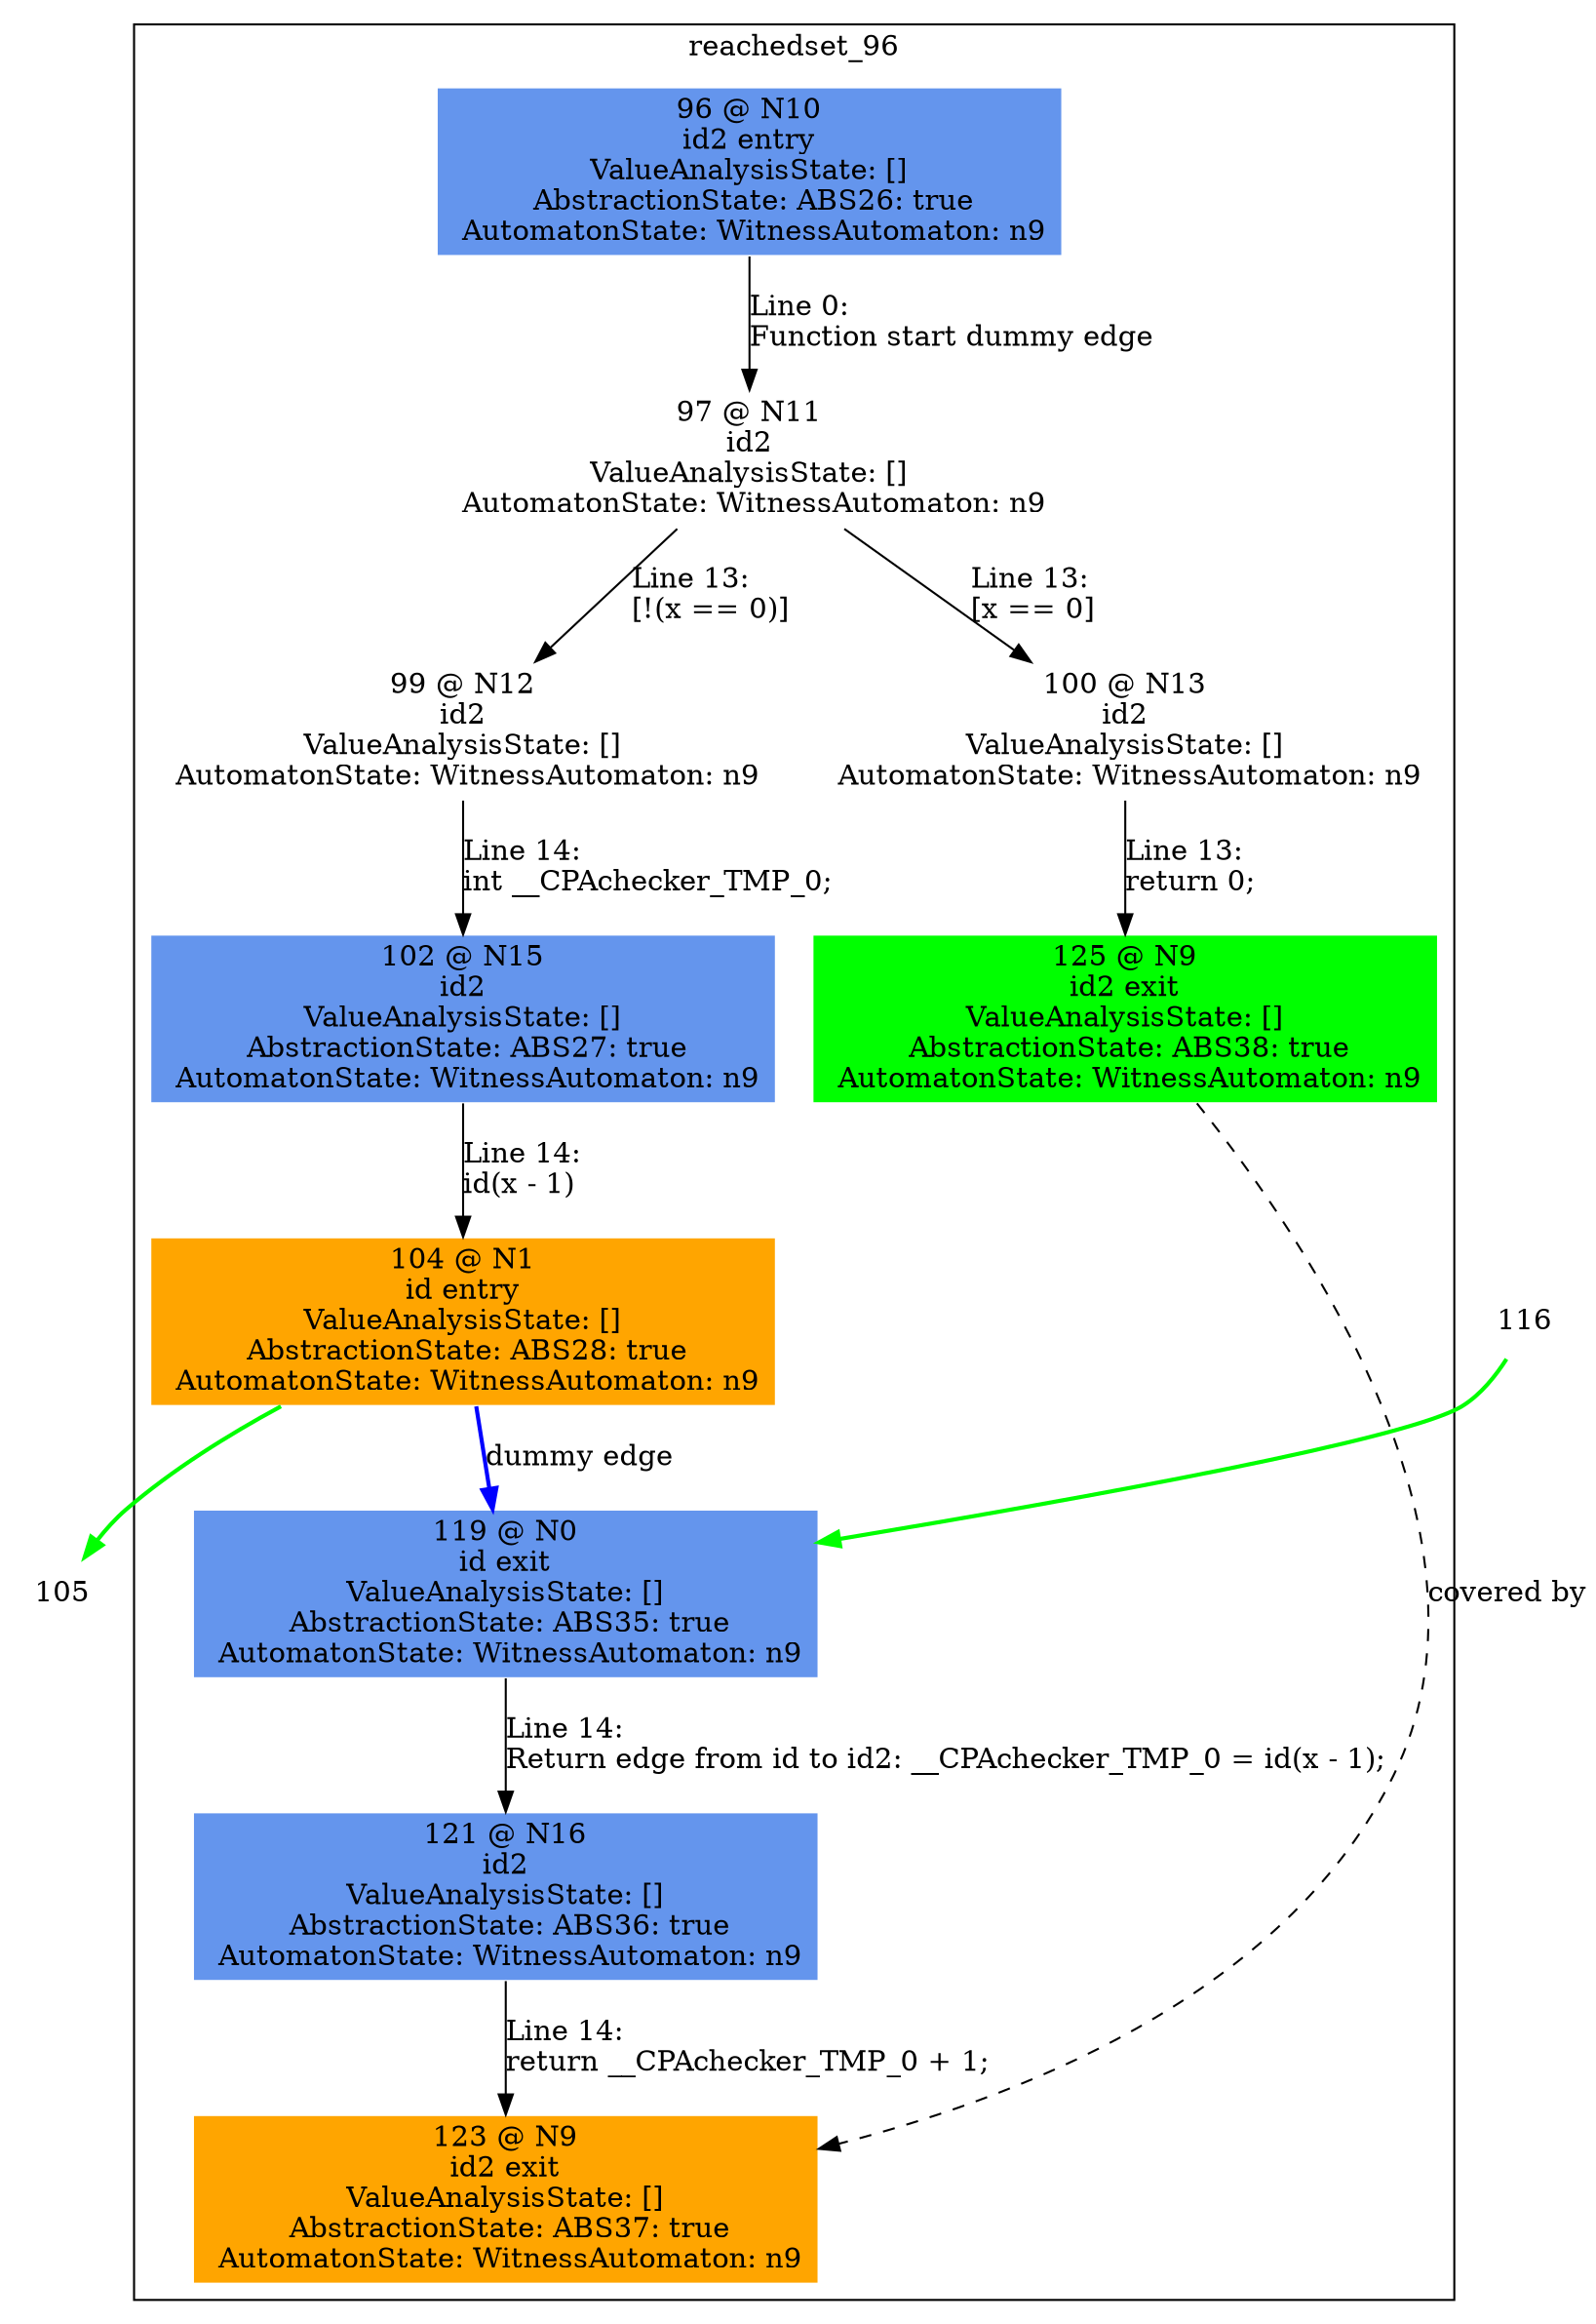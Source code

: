 digraph ARG {
node [style="filled" shape="box" color="white"]
subgraph cluster_96 {
label="reachedset_96"
96 [fillcolor="cornflowerblue" label="96 @ N10\nid2 entry\nValueAnalysisState: []\n AbstractionState: ABS26: true\n AutomatonState: WitnessAutomaton: n9\n" id="96"]
97 [label="97 @ N11\nid2\nValueAnalysisState: []\n AutomatonState: WitnessAutomaton: n9\n" id="97"]
100 [label="100 @ N13\nid2\nValueAnalysisState: []\n AutomatonState: WitnessAutomaton: n9\n" id="100"]
125 [fillcolor="green" label="125 @ N9\nid2 exit\nValueAnalysisState: []\n AbstractionState: ABS38: true\n AutomatonState: WitnessAutomaton: n9\n" id="125"]
99 [label="99 @ N12\nid2\nValueAnalysisState: []\n AutomatonState: WitnessAutomaton: n9\n" id="99"]
102 [fillcolor="cornflowerblue" label="102 @ N15\nid2\nValueAnalysisState: []\n AbstractionState: ABS27: true\n AutomatonState: WitnessAutomaton: n9\n" id="102"]
104 [fillcolor="orange" label="104 @ N1\nid entry\nValueAnalysisState: []\n AbstractionState: ABS28: true\n AutomatonState: WitnessAutomaton: n9\n" id="104"]
119 [fillcolor="cornflowerblue" label="119 @ N0\nid exit\nValueAnalysisState: []\n AbstractionState: ABS35: true\n AutomatonState: WitnessAutomaton: n9\n" id="119"]
121 [fillcolor="cornflowerblue" label="121 @ N16\nid2\nValueAnalysisState: []\n AbstractionState: ABS36: true\n AutomatonState: WitnessAutomaton: n9\n" id="121"]
123 [fillcolor="orange" label="123 @ N9\nid2 exit\nValueAnalysisState: []\n AbstractionState: ABS37: true\n AutomatonState: WitnessAutomaton: n9\n" id="123"]
96 -> 97 [label="Line 0: \lFunction start dummy edge\l" id="96 -> 97"]
97 -> 99 [label="Line 13: \l[!(x == 0)]\l" id="97 -> 99"]
97 -> 100 [label="Line 13: \l[x == 0]\l" id="97 -> 100"]
100 -> 125 [label="Line 13: \lreturn 0;\l" id="100 -> 125"]
99 -> 102 [label="Line 14: \lint __CPAchecker_TMP_0;\l" id="99 -> 102"]
102 -> 104 [label="Line 14: \lid(x - 1)\l" id="102 -> 104"]
104 -> 119 [style="bold" color="blue" label="dummy edge" id="104 -> 119"]
119 -> 121 [label="Line 14: \lReturn edge from id to id2: __CPAchecker_TMP_0 = id(x - 1);\l" id="119 -> 121"]
121 -> 123 [label="Line 14: \lreturn __CPAchecker_TMP_0 + 1;\l" id="121 -> 123"]
125 -> 123 [style="dashed" weight="0" label="covered by"]
}
116 -> 119 [color=green style=bold]
104 -> 105 [color=green style=bold]
}
